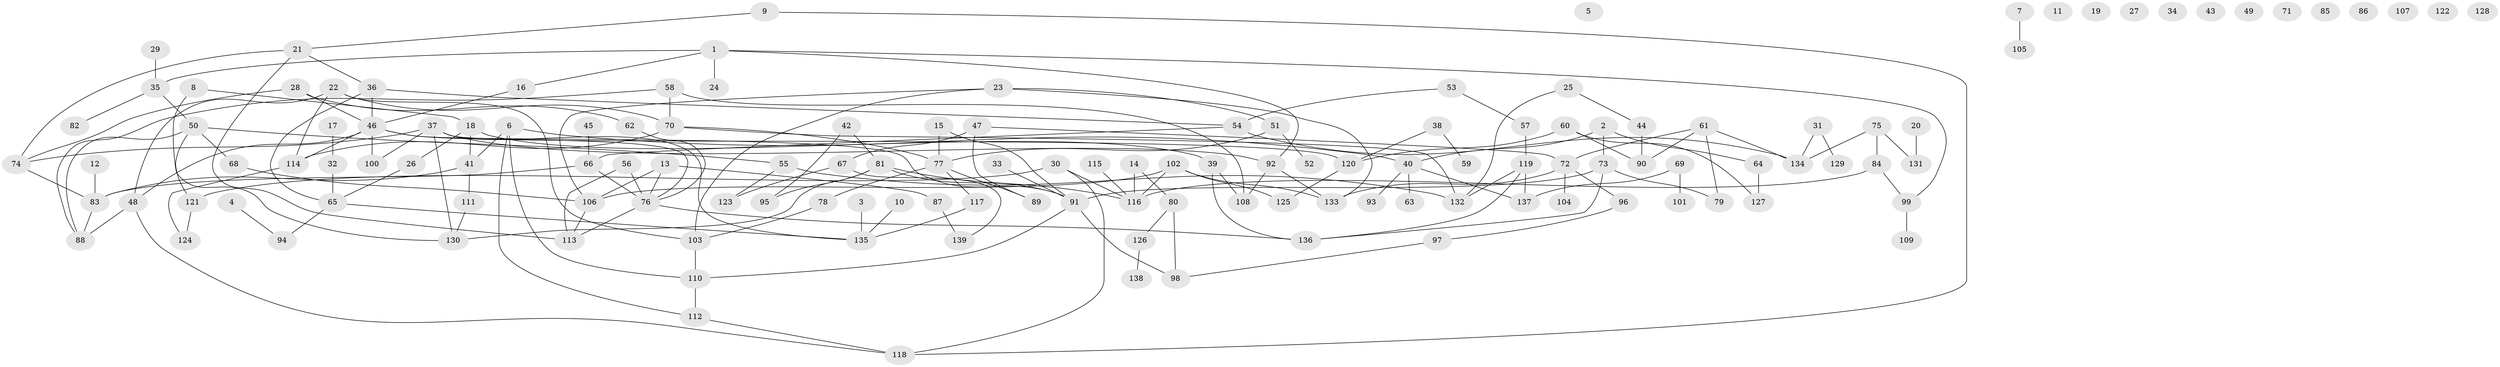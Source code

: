 // Generated by graph-tools (version 1.1) at 2025/13/03/09/25 04:13:09]
// undirected, 139 vertices, 183 edges
graph export_dot {
graph [start="1"]
  node [color=gray90,style=filled];
  1;
  2;
  3;
  4;
  5;
  6;
  7;
  8;
  9;
  10;
  11;
  12;
  13;
  14;
  15;
  16;
  17;
  18;
  19;
  20;
  21;
  22;
  23;
  24;
  25;
  26;
  27;
  28;
  29;
  30;
  31;
  32;
  33;
  34;
  35;
  36;
  37;
  38;
  39;
  40;
  41;
  42;
  43;
  44;
  45;
  46;
  47;
  48;
  49;
  50;
  51;
  52;
  53;
  54;
  55;
  56;
  57;
  58;
  59;
  60;
  61;
  62;
  63;
  64;
  65;
  66;
  67;
  68;
  69;
  70;
  71;
  72;
  73;
  74;
  75;
  76;
  77;
  78;
  79;
  80;
  81;
  82;
  83;
  84;
  85;
  86;
  87;
  88;
  89;
  90;
  91;
  92;
  93;
  94;
  95;
  96;
  97;
  98;
  99;
  100;
  101;
  102;
  103;
  104;
  105;
  106;
  107;
  108;
  109;
  110;
  111;
  112;
  113;
  114;
  115;
  116;
  117;
  118;
  119;
  120;
  121;
  122;
  123;
  124;
  125;
  126;
  127;
  128;
  129;
  130;
  131;
  132;
  133;
  134;
  135;
  136;
  137;
  138;
  139;
  1 -- 16;
  1 -- 24;
  1 -- 35;
  1 -- 92;
  1 -- 99;
  2 -- 40;
  2 -- 64;
  2 -- 73;
  3 -- 135;
  4 -- 94;
  6 -- 40;
  6 -- 41;
  6 -- 110;
  6 -- 112;
  7 -- 105;
  8 -- 18;
  8 -- 130;
  9 -- 21;
  9 -- 118;
  10 -- 135;
  12 -- 83;
  13 -- 76;
  13 -- 87;
  13 -- 106;
  14 -- 80;
  14 -- 116;
  15 -- 77;
  15 -- 91;
  16 -- 46;
  17 -- 32;
  18 -- 26;
  18 -- 39;
  18 -- 41;
  20 -- 131;
  21 -- 36;
  21 -- 74;
  21 -- 113;
  22 -- 48;
  22 -- 70;
  22 -- 103;
  22 -- 114;
  23 -- 51;
  23 -- 103;
  23 -- 106;
  23 -- 133;
  25 -- 44;
  25 -- 132;
  26 -- 65;
  28 -- 46;
  28 -- 62;
  28 -- 74;
  29 -- 35;
  30 -- 116;
  30 -- 118;
  30 -- 121;
  31 -- 129;
  31 -- 134;
  32 -- 65;
  33 -- 91;
  35 -- 50;
  35 -- 82;
  36 -- 46;
  36 -- 54;
  36 -- 65;
  37 -- 74;
  37 -- 76;
  37 -- 92;
  37 -- 100;
  37 -- 130;
  37 -- 135;
  38 -- 59;
  38 -- 120;
  39 -- 108;
  39 -- 136;
  40 -- 63;
  40 -- 93;
  40 -- 137;
  41 -- 83;
  41 -- 111;
  42 -- 81;
  42 -- 95;
  44 -- 90;
  45 -- 66;
  46 -- 48;
  46 -- 91;
  46 -- 100;
  46 -- 114;
  46 -- 120;
  47 -- 67;
  47 -- 72;
  47 -- 89;
  48 -- 88;
  48 -- 118;
  50 -- 55;
  50 -- 68;
  50 -- 88;
  50 -- 121;
  51 -- 52;
  51 -- 77;
  53 -- 54;
  53 -- 57;
  54 -- 66;
  54 -- 134;
  55 -- 123;
  55 -- 132;
  56 -- 76;
  56 -- 113;
  57 -- 119;
  58 -- 70;
  58 -- 88;
  58 -- 108;
  60 -- 90;
  60 -- 120;
  60 -- 127;
  61 -- 72;
  61 -- 79;
  61 -- 90;
  61 -- 134;
  62 -- 76;
  64 -- 127;
  65 -- 94;
  65 -- 135;
  66 -- 76;
  66 -- 83;
  67 -- 123;
  67 -- 139;
  68 -- 106;
  69 -- 101;
  69 -- 137;
  70 -- 77;
  70 -- 114;
  70 -- 132;
  72 -- 96;
  72 -- 104;
  72 -- 133;
  73 -- 79;
  73 -- 91;
  73 -- 136;
  74 -- 83;
  75 -- 84;
  75 -- 131;
  75 -- 134;
  76 -- 113;
  76 -- 136;
  77 -- 78;
  77 -- 89;
  77 -- 117;
  78 -- 103;
  80 -- 98;
  80 -- 126;
  81 -- 91;
  81 -- 95;
  81 -- 116;
  81 -- 130;
  83 -- 88;
  84 -- 99;
  84 -- 116;
  87 -- 139;
  91 -- 98;
  91 -- 110;
  92 -- 108;
  92 -- 133;
  96 -- 97;
  97 -- 98;
  99 -- 109;
  102 -- 106;
  102 -- 116;
  102 -- 125;
  102 -- 133;
  103 -- 110;
  106 -- 113;
  110 -- 112;
  111 -- 130;
  112 -- 118;
  114 -- 124;
  115 -- 116;
  117 -- 135;
  119 -- 132;
  119 -- 136;
  119 -- 137;
  120 -- 125;
  121 -- 124;
  126 -- 138;
}
